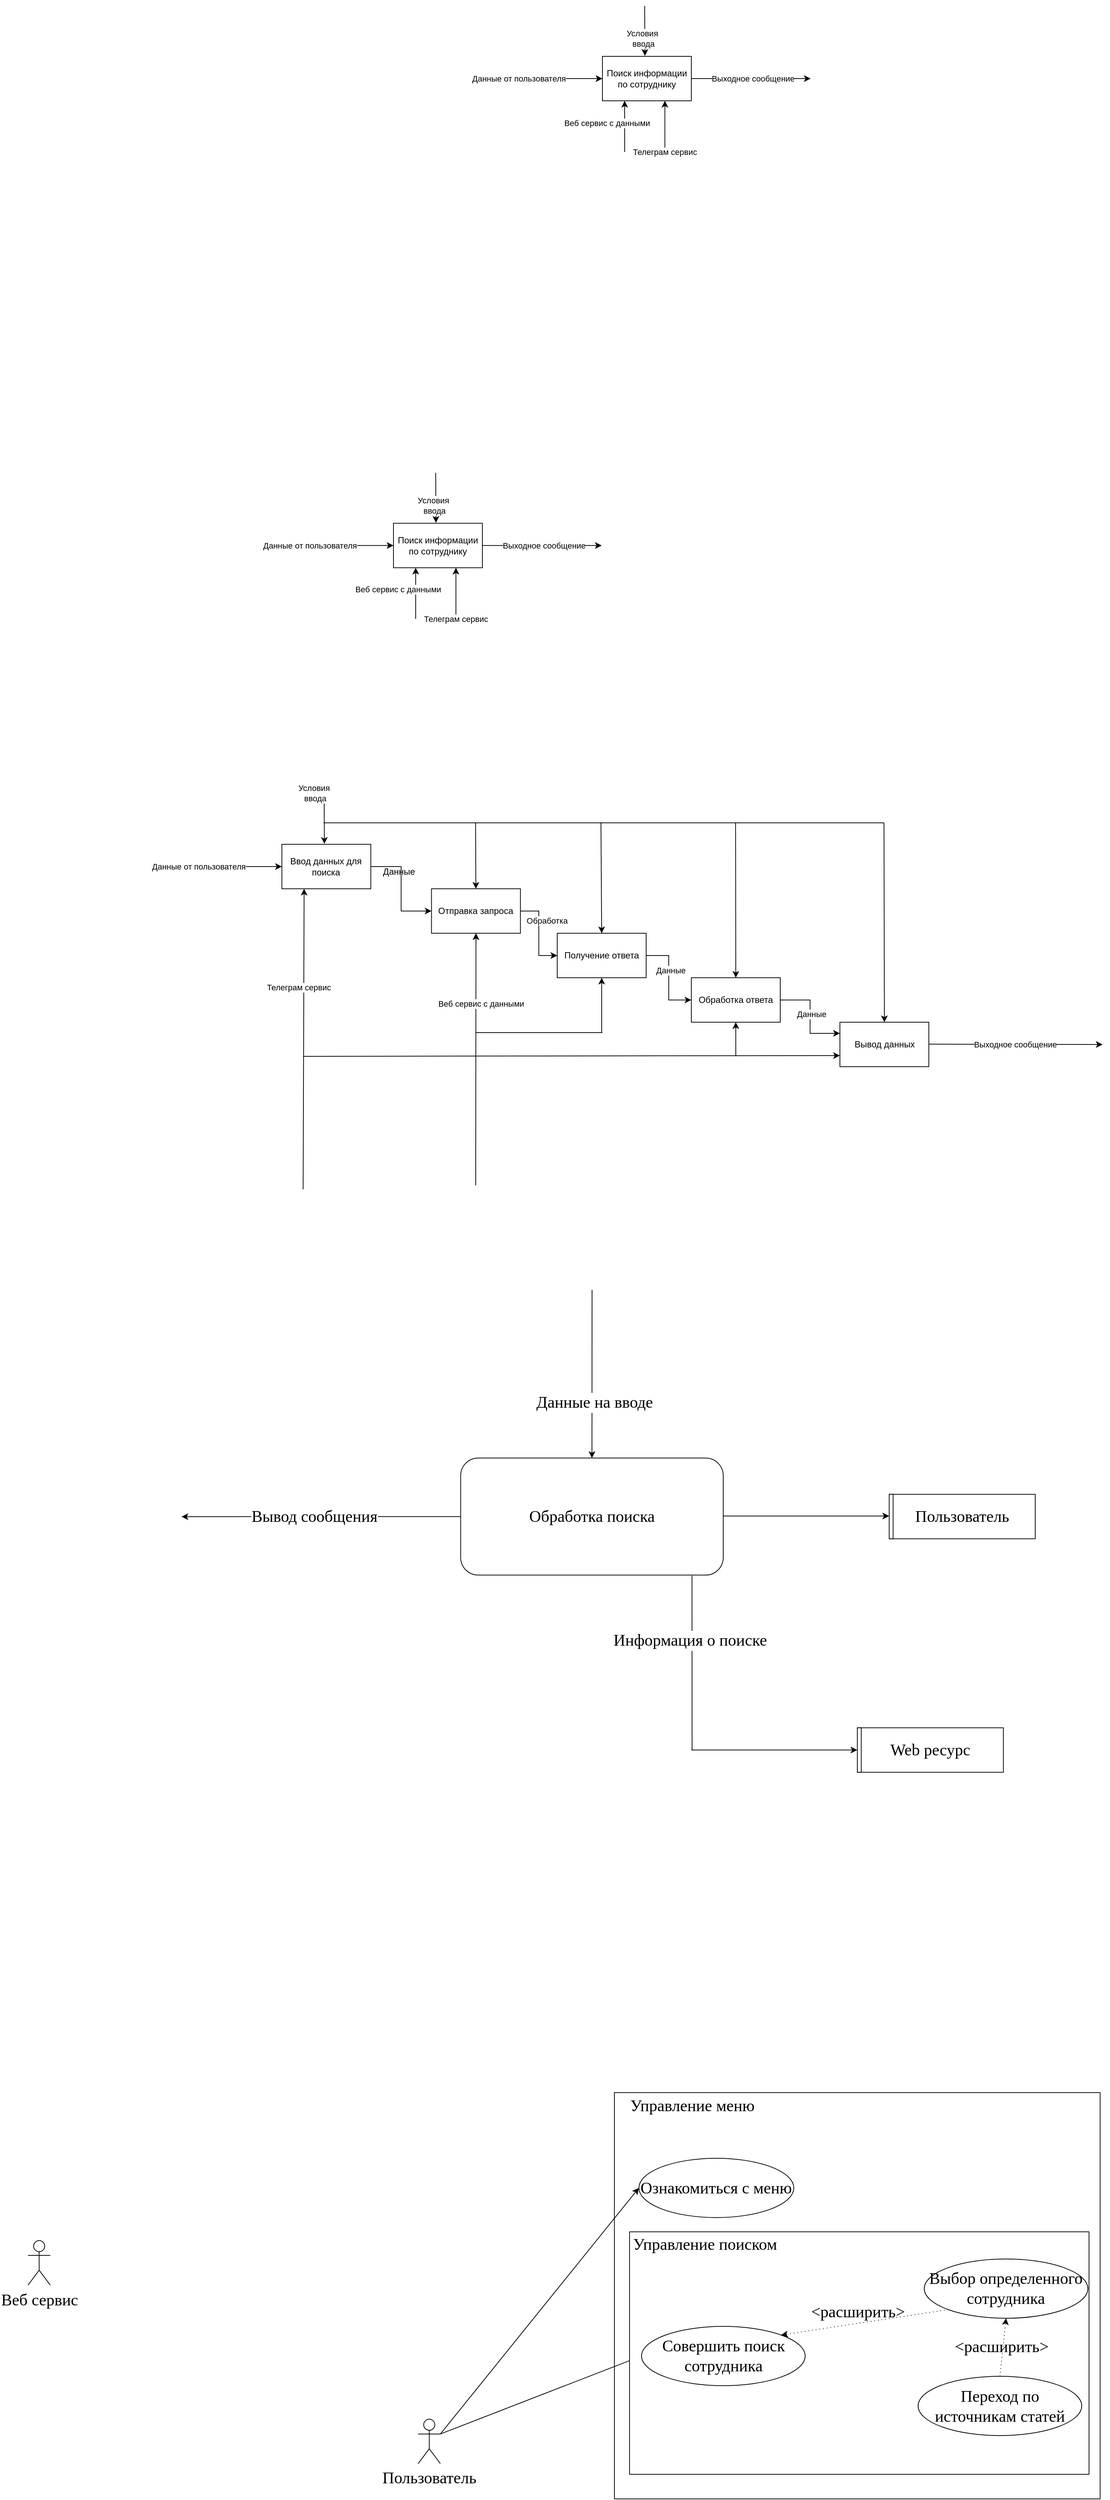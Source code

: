 <mxfile version="17.4.4" type="github">
  <diagram name="Page-1" id="e7e014a7-5840-1c2e-5031-d8a46d1fe8dd">
    <mxGraphModel dx="3200" dy="1089" grid="1" gridSize="1.181" guides="1" tooltips="1" connect="1" arrows="1" fold="1" page="1" pageScale="1" pageWidth="1169" pageHeight="826" background="none" math="0" shadow="0">
      <root>
        <mxCell id="0" />
        <mxCell id="1" parent="0" />
        <mxCell id="YpZlYrM8N79kbtDbUzei-41" value="Поиск информации по сотруднику" style="rounded=0;whiteSpace=wrap;html=1;" vertex="1" parent="1">
          <mxGeometry x="585" y="383" width="120" height="60" as="geometry" />
        </mxCell>
        <mxCell id="YpZlYrM8N79kbtDbUzei-46" value="" style="endArrow=classic;html=1;rounded=0;" edge="1" parent="1">
          <mxGeometry width="50" height="50" relative="1" as="geometry">
            <mxPoint x="472" y="413" as="sourcePoint" />
            <mxPoint x="585" y="413" as="targetPoint" />
          </mxGeometry>
        </mxCell>
        <mxCell id="YpZlYrM8N79kbtDbUzei-52" value="Данные от пользователя" style="edgeLabel;html=1;align=center;verticalAlign=middle;resizable=0;points=[];" vertex="1" connectable="0" parent="YpZlYrM8N79kbtDbUzei-46">
          <mxGeometry x="-0.31" y="-2" relative="1" as="geometry">
            <mxPoint x="-39" y="-2" as="offset" />
          </mxGeometry>
        </mxCell>
        <mxCell id="YpZlYrM8N79kbtDbUzei-47" value="" style="endArrow=classic;html=1;rounded=0;exitX=1;exitY=0.5;exitDx=0;exitDy=0;" edge="1" parent="1" source="YpZlYrM8N79kbtDbUzei-41">
          <mxGeometry width="50" height="50" relative="1" as="geometry">
            <mxPoint x="748" y="444" as="sourcePoint" />
            <mxPoint x="866" y="413" as="targetPoint" />
          </mxGeometry>
        </mxCell>
        <mxCell id="YpZlYrM8N79kbtDbUzei-55" value="Выходное сообщение" style="edgeLabel;html=1;align=center;verticalAlign=middle;resizable=0;points=[];" vertex="1" connectable="0" parent="YpZlYrM8N79kbtDbUzei-47">
          <mxGeometry x="0.545" y="1" relative="1" as="geometry">
            <mxPoint x="-42" y="1" as="offset" />
          </mxGeometry>
        </mxCell>
        <mxCell id="YpZlYrM8N79kbtDbUzei-49" value="" style="endArrow=classic;html=1;rounded=0;entryX=0.478;entryY=-0.011;entryDx=0;entryDy=0;entryPerimeter=0;" edge="1" parent="1" target="YpZlYrM8N79kbtDbUzei-41">
          <mxGeometry width="50" height="50" relative="1" as="geometry">
            <mxPoint x="642" y="315" as="sourcePoint" />
            <mxPoint x="665.41" y="383.0" as="targetPoint" />
          </mxGeometry>
        </mxCell>
        <mxCell id="YpZlYrM8N79kbtDbUzei-53" value="Условия&amp;nbsp;&lt;br&gt;ввода" style="edgeLabel;html=1;align=center;verticalAlign=middle;resizable=0;points=[];" vertex="1" connectable="0" parent="YpZlYrM8N79kbtDbUzei-49">
          <mxGeometry x="0.309" y="-2" relative="1" as="geometry">
            <mxPoint as="offset" />
          </mxGeometry>
        </mxCell>
        <mxCell id="YpZlYrM8N79kbtDbUzei-50" value="Веб сервис с данными" style="endArrow=classic;html=1;rounded=0;entryX=0.25;entryY=1;entryDx=0;entryDy=0;" edge="1" parent="1" target="YpZlYrM8N79kbtDbUzei-41">
          <mxGeometry x="0.147" y="24" width="50" height="50" relative="1" as="geometry">
            <mxPoint x="615" y="512" as="sourcePoint" />
            <mxPoint x="635" y="443" as="targetPoint" />
            <mxPoint as="offset" />
          </mxGeometry>
        </mxCell>
        <mxCell id="YpZlYrM8N79kbtDbUzei-51" value="Телеграм сервис" style="endArrow=classic;html=1;rounded=0;entryX=0.25;entryY=1;entryDx=0;entryDy=0;" edge="1" parent="1">
          <mxGeometry x="-0.995" width="50" height="50" relative="1" as="geometry">
            <mxPoint x="669.29" y="512" as="sourcePoint" />
            <mxPoint x="669.29" y="443" as="targetPoint" />
            <mxPoint as="offset" />
          </mxGeometry>
        </mxCell>
        <mxCell id="YpZlYrM8N79kbtDbUzei-56" value="Поиск информации по сотруднику" style="rounded=0;whiteSpace=wrap;html=1;" vertex="1" parent="1">
          <mxGeometry x="303" y="1012.88" width="120" height="60" as="geometry" />
        </mxCell>
        <mxCell id="YpZlYrM8N79kbtDbUzei-57" value="" style="endArrow=classic;html=1;rounded=0;" edge="1" parent="1">
          <mxGeometry width="50" height="50" relative="1" as="geometry">
            <mxPoint x="190" y="1042.88" as="sourcePoint" />
            <mxPoint x="303" y="1042.88" as="targetPoint" />
          </mxGeometry>
        </mxCell>
        <mxCell id="YpZlYrM8N79kbtDbUzei-58" value="Данные от пользователя" style="edgeLabel;html=1;align=center;verticalAlign=middle;resizable=0;points=[];" vertex="1" connectable="0" parent="YpZlYrM8N79kbtDbUzei-57">
          <mxGeometry x="-0.31" y="-2" relative="1" as="geometry">
            <mxPoint x="-39" y="-2" as="offset" />
          </mxGeometry>
        </mxCell>
        <mxCell id="YpZlYrM8N79kbtDbUzei-59" value="" style="endArrow=classic;html=1;rounded=0;exitX=1;exitY=0.5;exitDx=0;exitDy=0;" edge="1" parent="1" source="YpZlYrM8N79kbtDbUzei-56">
          <mxGeometry width="50" height="50" relative="1" as="geometry">
            <mxPoint x="466" y="1073.88" as="sourcePoint" />
            <mxPoint x="584" y="1042.88" as="targetPoint" />
          </mxGeometry>
        </mxCell>
        <mxCell id="YpZlYrM8N79kbtDbUzei-60" value="Выходное сообщение" style="edgeLabel;html=1;align=center;verticalAlign=middle;resizable=0;points=[];" vertex="1" connectable="0" parent="YpZlYrM8N79kbtDbUzei-59">
          <mxGeometry x="0.545" y="1" relative="1" as="geometry">
            <mxPoint x="-42" y="1" as="offset" />
          </mxGeometry>
        </mxCell>
        <mxCell id="YpZlYrM8N79kbtDbUzei-61" value="" style="endArrow=classic;html=1;rounded=0;entryX=0.478;entryY=-0.011;entryDx=0;entryDy=0;entryPerimeter=0;" edge="1" parent="1" target="YpZlYrM8N79kbtDbUzei-56">
          <mxGeometry width="50" height="50" relative="1" as="geometry">
            <mxPoint x="360" y="944.88" as="sourcePoint" />
            <mxPoint x="383.41" y="1012.88" as="targetPoint" />
          </mxGeometry>
        </mxCell>
        <mxCell id="YpZlYrM8N79kbtDbUzei-62" value="Условия&amp;nbsp;&lt;br&gt;ввода" style="edgeLabel;html=1;align=center;verticalAlign=middle;resizable=0;points=[];" vertex="1" connectable="0" parent="YpZlYrM8N79kbtDbUzei-61">
          <mxGeometry x="0.309" y="-2" relative="1" as="geometry">
            <mxPoint as="offset" />
          </mxGeometry>
        </mxCell>
        <mxCell id="YpZlYrM8N79kbtDbUzei-63" value="Веб сервис с данными" style="endArrow=classic;html=1;rounded=0;entryX=0.25;entryY=1;entryDx=0;entryDy=0;" edge="1" parent="1" target="YpZlYrM8N79kbtDbUzei-56">
          <mxGeometry x="0.147" y="24" width="50" height="50" relative="1" as="geometry">
            <mxPoint x="333.0" y="1141.88" as="sourcePoint" />
            <mxPoint x="353" y="1072.88" as="targetPoint" />
            <mxPoint as="offset" />
          </mxGeometry>
        </mxCell>
        <mxCell id="YpZlYrM8N79kbtDbUzei-64" value="Телеграм сервис" style="endArrow=classic;html=1;rounded=0;entryX=0.25;entryY=1;entryDx=0;entryDy=0;" edge="1" parent="1">
          <mxGeometry x="-0.995" width="50" height="50" relative="1" as="geometry">
            <mxPoint x="387.29" y="1141.88" as="sourcePoint" />
            <mxPoint x="387.29" y="1072.88" as="targetPoint" />
            <mxPoint as="offset" />
          </mxGeometry>
        </mxCell>
        <mxCell id="YpZlYrM8N79kbtDbUzei-107" style="edgeStyle=orthogonalEdgeStyle;rounded=0;orthogonalLoop=1;jettySize=auto;html=1;exitX=1;exitY=0.5;exitDx=0;exitDy=0;strokeWidth=1;" edge="1" parent="1" source="YpZlYrM8N79kbtDbUzei-70" target="YpZlYrM8N79kbtDbUzei-84">
          <mxGeometry relative="1" as="geometry" />
        </mxCell>
        <mxCell id="YpZlYrM8N79kbtDbUzei-111" value="Обработка&lt;br&gt;" style="edgeLabel;html=1;align=center;verticalAlign=middle;resizable=0;points=[];" vertex="1" connectable="0" parent="YpZlYrM8N79kbtDbUzei-107">
          <mxGeometry x="-0.182" y="1" relative="1" as="geometry">
            <mxPoint x="10" y="-7" as="offset" />
          </mxGeometry>
        </mxCell>
        <mxCell id="YpZlYrM8N79kbtDbUzei-70" value="Отправка запроса" style="rounded=0;whiteSpace=wrap;html=1;" vertex="1" parent="1">
          <mxGeometry x="354.33" y="1505.95" width="120" height="60" as="geometry" />
        </mxCell>
        <mxCell id="YpZlYrM8N79kbtDbUzei-106" style="edgeStyle=orthogonalEdgeStyle;rounded=0;orthogonalLoop=1;jettySize=auto;html=1;exitX=1;exitY=0.5;exitDx=0;exitDy=0;entryX=0;entryY=0.5;entryDx=0;entryDy=0;strokeWidth=1;" edge="1" parent="1" source="YpZlYrM8N79kbtDbUzei-75" target="YpZlYrM8N79kbtDbUzei-70">
          <mxGeometry relative="1" as="geometry" />
        </mxCell>
        <mxCell id="YpZlYrM8N79kbtDbUzei-75" value="Ввод данных для поиска" style="rounded=0;whiteSpace=wrap;html=1;" vertex="1" parent="1">
          <mxGeometry x="152.42" y="1445.95" width="120" height="60" as="geometry" />
        </mxCell>
        <mxCell id="YpZlYrM8N79kbtDbUzei-76" value="" style="endArrow=classic;html=1;rounded=0;" edge="1" parent="1">
          <mxGeometry width="50" height="50" relative="1" as="geometry">
            <mxPoint x="39.42" y="1475.95" as="sourcePoint" />
            <mxPoint x="152.42" y="1475.95" as="targetPoint" />
          </mxGeometry>
        </mxCell>
        <mxCell id="YpZlYrM8N79kbtDbUzei-77" value="Данные от пользователя" style="edgeLabel;html=1;align=center;verticalAlign=middle;resizable=0;points=[];" vertex="1" connectable="0" parent="YpZlYrM8N79kbtDbUzei-76">
          <mxGeometry x="-0.31" y="-2" relative="1" as="geometry">
            <mxPoint x="-39" y="-2" as="offset" />
          </mxGeometry>
        </mxCell>
        <mxCell id="YpZlYrM8N79kbtDbUzei-78" value="" style="endArrow=classic;html=1;rounded=0;" edge="1" parent="1">
          <mxGeometry width="50" height="50" relative="1" as="geometry">
            <mxPoint x="1025.51" y="1715.55" as="sourcePoint" />
            <mxPoint x="1260" y="1716" as="targetPoint" />
          </mxGeometry>
        </mxCell>
        <mxCell id="YpZlYrM8N79kbtDbUzei-79" value="Выходное сообщение" style="edgeLabel;html=1;align=center;verticalAlign=middle;resizable=0;points=[];" vertex="1" connectable="0" parent="YpZlYrM8N79kbtDbUzei-78">
          <mxGeometry x="0.545" y="1" relative="1" as="geometry">
            <mxPoint x="-65" y="1" as="offset" />
          </mxGeometry>
        </mxCell>
        <mxCell id="YpZlYrM8N79kbtDbUzei-80" value="" style="endArrow=classic;html=1;rounded=0;entryX=0.478;entryY=-0.011;entryDx=0;entryDy=0;entryPerimeter=0;" edge="1" parent="1" target="YpZlYrM8N79kbtDbUzei-75">
          <mxGeometry width="50" height="50" relative="1" as="geometry">
            <mxPoint x="209.42" y="1377.95" as="sourcePoint" />
            <mxPoint x="232.83" y="1445.95" as="targetPoint" />
          </mxGeometry>
        </mxCell>
        <mxCell id="YpZlYrM8N79kbtDbUzei-81" value="Условия&amp;nbsp;&lt;br&gt;ввода" style="edgeLabel;html=1;align=center;verticalAlign=middle;resizable=0;points=[];" vertex="1" connectable="0" parent="YpZlYrM8N79kbtDbUzei-80">
          <mxGeometry x="0.309" y="-2" relative="1" as="geometry">
            <mxPoint x="-11" y="-45" as="offset" />
          </mxGeometry>
        </mxCell>
        <mxCell id="YpZlYrM8N79kbtDbUzei-82" value="Веб сервис с данными" style="endArrow=classic;html=1;rounded=0;entryX=0.5;entryY=1;entryDx=0;entryDy=0;" edge="1" parent="1" target="YpZlYrM8N79kbtDbUzei-70">
          <mxGeometry x="0.443" y="-7" width="50" height="50" relative="1" as="geometry">
            <mxPoint x="414" y="1906" as="sourcePoint" />
            <mxPoint x="211.99" y="1838.58" as="targetPoint" />
            <mxPoint as="offset" />
          </mxGeometry>
        </mxCell>
        <mxCell id="YpZlYrM8N79kbtDbUzei-83" value="Телеграм сервис" style="endArrow=classic;html=1;rounded=0;entryX=0.25;entryY=1;entryDx=0;entryDy=0;" edge="1" parent="1" target="YpZlYrM8N79kbtDbUzei-75">
          <mxGeometry x="0.342" y="7" width="50" height="50" relative="1" as="geometry">
            <mxPoint x="181.1" y="1911.52" as="sourcePoint" />
            <mxPoint x="181.1" y="1842.52" as="targetPoint" />
            <mxPoint as="offset" />
          </mxGeometry>
        </mxCell>
        <mxCell id="YpZlYrM8N79kbtDbUzei-108" style="edgeStyle=orthogonalEdgeStyle;rounded=0;orthogonalLoop=1;jettySize=auto;html=1;exitX=1;exitY=0.5;exitDx=0;exitDy=0;entryX=0;entryY=0.5;entryDx=0;entryDy=0;strokeWidth=1;" edge="1" parent="1" source="YpZlYrM8N79kbtDbUzei-84" target="YpZlYrM8N79kbtDbUzei-85">
          <mxGeometry relative="1" as="geometry" />
        </mxCell>
        <mxCell id="YpZlYrM8N79kbtDbUzei-112" value="Данные" style="edgeLabel;html=1;align=center;verticalAlign=middle;resizable=0;points=[];" vertex="1" connectable="0" parent="YpZlYrM8N79kbtDbUzei-108">
          <mxGeometry x="-0.165" y="2" relative="1" as="geometry">
            <mxPoint as="offset" />
          </mxGeometry>
        </mxCell>
        <mxCell id="YpZlYrM8N79kbtDbUzei-84" value="Получение ответа" style="rounded=0;whiteSpace=wrap;html=1;" vertex="1" parent="1">
          <mxGeometry x="524.0" y="1565.95" width="120" height="60" as="geometry" />
        </mxCell>
        <mxCell id="YpZlYrM8N79kbtDbUzei-109" style="edgeStyle=orthogonalEdgeStyle;rounded=0;orthogonalLoop=1;jettySize=auto;html=1;exitX=1;exitY=0.5;exitDx=0;exitDy=0;entryX=0;entryY=0.25;entryDx=0;entryDy=0;strokeWidth=1;" edge="1" parent="1" source="YpZlYrM8N79kbtDbUzei-85" target="YpZlYrM8N79kbtDbUzei-86">
          <mxGeometry relative="1" as="geometry" />
        </mxCell>
        <mxCell id="YpZlYrM8N79kbtDbUzei-113" value="Данные" style="edgeLabel;html=1;align=center;verticalAlign=middle;resizable=0;points=[];" vertex="1" connectable="0" parent="YpZlYrM8N79kbtDbUzei-109">
          <mxGeometry x="-0.288" y="2" relative="1" as="geometry">
            <mxPoint x="-1" y="15" as="offset" />
          </mxGeometry>
        </mxCell>
        <mxCell id="YpZlYrM8N79kbtDbUzei-85" value="Обработка ответа" style="rounded=0;whiteSpace=wrap;html=1;" vertex="1" parent="1">
          <mxGeometry x="705.0" y="1625.95" width="120" height="60" as="geometry" />
        </mxCell>
        <mxCell id="YpZlYrM8N79kbtDbUzei-86" value="Вывод данных" style="rounded=0;whiteSpace=wrap;html=1;" vertex="1" parent="1">
          <mxGeometry x="905.51" y="1685.95" width="120" height="60" as="geometry" />
        </mxCell>
        <mxCell id="YpZlYrM8N79kbtDbUzei-90" value="" style="endArrow=none;html=1;rounded=0;" edge="1" parent="1">
          <mxGeometry width="50" height="50" relative="1" as="geometry">
            <mxPoint x="208.66" y="1417" as="sourcePoint" />
            <mxPoint x="965" y="1417" as="targetPoint" />
          </mxGeometry>
        </mxCell>
        <mxCell id="YpZlYrM8N79kbtDbUzei-92" value="" style="endArrow=classic;html=1;rounded=0;strokeWidth=1;entryX=0.5;entryY=0;entryDx=0;entryDy=0;" edge="1" parent="1" target="YpZlYrM8N79kbtDbUzei-84">
          <mxGeometry width="50" height="50" relative="1" as="geometry">
            <mxPoint x="583" y="1417" as="sourcePoint" />
            <mxPoint x="684" y="1610" as="targetPoint" />
          </mxGeometry>
        </mxCell>
        <mxCell id="YpZlYrM8N79kbtDbUzei-93" value="" style="endArrow=classic;html=1;rounded=0;strokeWidth=1;" edge="1" parent="1" target="YpZlYrM8N79kbtDbUzei-70">
          <mxGeometry width="50" height="50" relative="1" as="geometry">
            <mxPoint x="413.827" y="1416.997" as="sourcePoint" />
            <mxPoint x="415" y="1504" as="targetPoint" />
          </mxGeometry>
        </mxCell>
        <mxCell id="YpZlYrM8N79kbtDbUzei-94" value="" style="endArrow=classic;html=1;rounded=0;strokeWidth=1;entryX=0.5;entryY=0;entryDx=0;entryDy=0;" edge="1" parent="1" target="YpZlYrM8N79kbtDbUzei-85">
          <mxGeometry width="50" height="50" relative="1" as="geometry">
            <mxPoint x="764.684" y="1416.994" as="sourcePoint" />
            <mxPoint x="765.06" y="1505.947" as="targetPoint" />
          </mxGeometry>
        </mxCell>
        <mxCell id="YpZlYrM8N79kbtDbUzei-95" value="" style="endArrow=classic;html=1;rounded=0;strokeWidth=1;entryX=0.5;entryY=0;entryDx=0;entryDy=0;" edge="1" parent="1" target="YpZlYrM8N79kbtDbUzei-86">
          <mxGeometry width="50" height="50" relative="1" as="geometry">
            <mxPoint x="965" y="1417" as="sourcePoint" />
            <mxPoint x="976.687" y="1625.947" as="targetPoint" />
          </mxGeometry>
        </mxCell>
        <mxCell id="YpZlYrM8N79kbtDbUzei-96" value="" style="endArrow=classic;html=1;rounded=0;strokeWidth=1;entryX=0;entryY=0.75;entryDx=0;entryDy=0;" edge="1" parent="1" target="YpZlYrM8N79kbtDbUzei-86">
          <mxGeometry width="50" height="50" relative="1" as="geometry">
            <mxPoint x="181" y="1732" as="sourcePoint" />
            <mxPoint x="444" y="1713" as="targetPoint" />
          </mxGeometry>
        </mxCell>
        <mxCell id="YpZlYrM8N79kbtDbUzei-97" value="" style="endArrow=classic;html=1;rounded=0;strokeWidth=1;entryX=0.5;entryY=1;entryDx=0;entryDy=0;" edge="1" parent="1" target="YpZlYrM8N79kbtDbUzei-85">
          <mxGeometry width="50" height="50" relative="1" as="geometry">
            <mxPoint x="765" y="1731" as="sourcePoint" />
            <mxPoint x="813.78" y="1681.1" as="targetPoint" />
          </mxGeometry>
        </mxCell>
        <mxCell id="YpZlYrM8N79kbtDbUzei-104" value="" style="endArrow=classic;html=1;rounded=0;strokeWidth=1;entryX=0.5;entryY=1;entryDx=0;entryDy=0;" edge="1" parent="1" target="YpZlYrM8N79kbtDbUzei-84">
          <mxGeometry width="50" height="50" relative="1" as="geometry">
            <mxPoint x="584" y="1700" as="sourcePoint" />
            <mxPoint x="495" y="1722" as="targetPoint" />
          </mxGeometry>
        </mxCell>
        <mxCell id="YpZlYrM8N79kbtDbUzei-105" value="" style="endArrow=none;html=1;rounded=0;strokeWidth=1;" edge="1" parent="1">
          <mxGeometry width="50" height="50" relative="1" as="geometry">
            <mxPoint x="414" y="1700" as="sourcePoint" />
            <mxPoint x="585" y="1700" as="targetPoint" />
          </mxGeometry>
        </mxCell>
        <mxCell id="YpZlYrM8N79kbtDbUzei-110" value="Данные" style="text;html=1;align=center;verticalAlign=middle;resizable=0;points=[];autosize=1;strokeColor=none;fillColor=none;" vertex="1" parent="1">
          <mxGeometry x="282.763" y="1473.438" width="53.543" height="18.898" as="geometry" />
        </mxCell>
        <mxCell id="YpZlYrM8N79kbtDbUzei-118" value="Web ресурс" style="rounded=0;whiteSpace=wrap;html=1;fontFamily=Times New Roman;fontSize=22;" vertex="1" parent="1">
          <mxGeometry x="929.25" y="2637.79" width="196.85" height="60" as="geometry" />
        </mxCell>
        <mxCell id="YpZlYrM8N79kbtDbUzei-119" value="" style="rounded=0;whiteSpace=wrap;html=1;fontFamily=Times New Roman;fontSize=22;" vertex="1" parent="1">
          <mxGeometry x="929" y="2637.79" width="5.29" height="60" as="geometry" />
        </mxCell>
        <mxCell id="YpZlYrM8N79kbtDbUzei-121" value="" style="endArrow=classic;html=1;rounded=0;strokeWidth=1;entryX=0;entryY=0.5;entryDx=0;entryDy=0;fontFamily=Times New Roman;fontSize=22;" edge="1" parent="1" target="YpZlYrM8N79kbtDbUzei-119">
          <mxGeometry width="50" height="50" relative="1" as="geometry">
            <mxPoint x="705" y="2667.79" as="sourcePoint" />
            <mxPoint x="755" y="2680.79" as="targetPoint" />
          </mxGeometry>
        </mxCell>
        <mxCell id="YpZlYrM8N79kbtDbUzei-122" value="" style="endArrow=classic;html=1;rounded=0;strokeWidth=1;entryX=0;entryY=0.5;entryDx=0;entryDy=0;fontFamily=Times New Roman;fontSize=22;" edge="1" parent="1">
          <mxGeometry width="50" height="50" relative="1" as="geometry">
            <mxPoint x="748" y="2352.16" as="sourcePoint" />
            <mxPoint x="972" y="2352.16" as="targetPoint" />
          </mxGeometry>
        </mxCell>
        <mxCell id="YpZlYrM8N79kbtDbUzei-136" value="" style="edgeStyle=orthogonalEdgeStyle;rounded=0;orthogonalLoop=1;jettySize=auto;html=1;fontFamily=Times New Roman;fontSize=22;strokeWidth=1;" edge="1" parent="1" source="YpZlYrM8N79kbtDbUzei-123">
          <mxGeometry relative="1" as="geometry">
            <mxPoint x="17" y="2353" as="targetPoint" />
          </mxGeometry>
        </mxCell>
        <mxCell id="YpZlYrM8N79kbtDbUzei-137" value="Вывод сообщения" style="edgeLabel;html=1;align=center;verticalAlign=middle;resizable=0;points=[];fontSize=22;fontFamily=Times New Roman;" vertex="1" connectable="0" parent="YpZlYrM8N79kbtDbUzei-136">
          <mxGeometry x="0.053" y="-1" relative="1" as="geometry">
            <mxPoint as="offset" />
          </mxGeometry>
        </mxCell>
        <mxCell id="YpZlYrM8N79kbtDbUzei-123" value="Обработка поиска" style="rounded=1;whiteSpace=wrap;html=1;fontFamily=Times New Roman;fontSize=22;" vertex="1" parent="1">
          <mxGeometry x="393.7" y="2273.86" width="354.33" height="157.94" as="geometry" />
        </mxCell>
        <mxCell id="YpZlYrM8N79kbtDbUzei-124" value="" style="endArrow=classic;html=1;rounded=0;strokeWidth=1;entryX=0.5;entryY=0;entryDx=0;entryDy=0;fontFamily=Times New Roman;fontSize=22;" edge="1" parent="1" target="YpZlYrM8N79kbtDbUzei-123">
          <mxGeometry width="50" height="50" relative="1" as="geometry">
            <mxPoint x="571" y="2047" as="sourcePoint" />
            <mxPoint x="759" y="2441" as="targetPoint" />
          </mxGeometry>
        </mxCell>
        <mxCell id="YpZlYrM8N79kbtDbUzei-130" value="Данные на вводе" style="edgeLabel;html=1;align=center;verticalAlign=middle;resizable=0;points=[];fontSize=22;fontFamily=Times New Roman;" vertex="1" connectable="0" parent="YpZlYrM8N79kbtDbUzei-124">
          <mxGeometry x="0.337" y="3" relative="1" as="geometry">
            <mxPoint as="offset" />
          </mxGeometry>
        </mxCell>
        <mxCell id="YpZlYrM8N79kbtDbUzei-128" value="Пользователь" style="rounded=0;whiteSpace=wrap;html=1;fontFamily=Times New Roman;fontSize=22;" vertex="1" parent="1">
          <mxGeometry x="972.25" y="2322.83" width="196.85" height="60" as="geometry" />
        </mxCell>
        <mxCell id="YpZlYrM8N79kbtDbUzei-129" value="" style="rounded=0;whiteSpace=wrap;html=1;fontFamily=Times New Roman;fontSize=22;" vertex="1" parent="1">
          <mxGeometry x="972" y="2322.83" width="5.29" height="60" as="geometry" />
        </mxCell>
        <mxCell id="YpZlYrM8N79kbtDbUzei-132" value="" style="endArrow=none;html=1;rounded=0;fontFamily=Times New Roman;fontSize=22;strokeWidth=1;entryX=0.881;entryY=1.005;entryDx=0;entryDy=0;entryPerimeter=0;" edge="1" parent="1" target="YpZlYrM8N79kbtDbUzei-123">
          <mxGeometry width="50" height="50" relative="1" as="geometry">
            <mxPoint x="706" y="2668" as="sourcePoint" />
            <mxPoint x="727" y="2590" as="targetPoint" />
          </mxGeometry>
        </mxCell>
        <mxCell id="YpZlYrM8N79kbtDbUzei-133" value="Информация о поиске" style="edgeLabel;html=1;align=center;verticalAlign=middle;resizable=0;points=[];fontSize=22;fontFamily=Times New Roman;" vertex="1" connectable="0" parent="YpZlYrM8N79kbtDbUzei-132">
          <mxGeometry x="0.256" y="3" relative="1" as="geometry">
            <mxPoint as="offset" />
          </mxGeometry>
        </mxCell>
        <mxCell id="YpZlYrM8N79kbtDbUzei-138" value="Пользователь" style="shape=umlActor;verticalLabelPosition=bottom;verticalAlign=top;html=1;outlineConnect=0;fontFamily=Times New Roman;fontSize=22;" vertex="1" parent="1">
          <mxGeometry x="336.31" y="3570.47" width="30" height="60" as="geometry" />
        </mxCell>
        <mxCell id="YpZlYrM8N79kbtDbUzei-139" value="Веб сервис&lt;br&gt;" style="shape=umlActor;verticalLabelPosition=bottom;verticalAlign=top;html=1;outlineConnect=0;fontFamily=Times New Roman;fontSize=22;" vertex="1" parent="1">
          <mxGeometry x="-190.16" y="3329.52" width="30" height="60" as="geometry" />
        </mxCell>
        <mxCell id="YpZlYrM8N79kbtDbUzei-142" value="" style="rounded=0;whiteSpace=wrap;html=1;fontFamily=Times New Roman;fontSize=22;" vertex="1" parent="1">
          <mxGeometry x="601.18" y="3129.91" width="655.51" height="548.04" as="geometry" />
        </mxCell>
        <mxCell id="YpZlYrM8N79kbtDbUzei-144" value="Ознакомиться с меню" style="ellipse;whiteSpace=wrap;html=1;fontFamily=Times New Roman;fontSize=22;" vertex="1" parent="1">
          <mxGeometry x="634.25" y="3218.5" width="209.06" height="80" as="geometry" />
        </mxCell>
        <mxCell id="YpZlYrM8N79kbtDbUzei-157" value="" style="endArrow=classic;html=1;rounded=0;fontFamily=Times New Roman;fontSize=22;strokeWidth=1;entryX=0;entryY=0.5;entryDx=0;entryDy=0;exitX=1;exitY=0.333;exitDx=0;exitDy=0;exitPerimeter=0;" edge="1" parent="1" source="YpZlYrM8N79kbtDbUzei-138" target="YpZlYrM8N79kbtDbUzei-144">
          <mxGeometry width="50" height="50" relative="1" as="geometry">
            <mxPoint x="514" y="3629" as="sourcePoint" />
            <mxPoint x="564" y="3579" as="targetPoint" />
          </mxGeometry>
        </mxCell>
        <mxCell id="YpZlYrM8N79kbtDbUzei-158" value="" style="endArrow=classic;html=1;rounded=0;fontFamily=Times New Roman;fontSize=22;strokeWidth=1;exitX=1;exitY=0.333;exitDx=0;exitDy=0;exitPerimeter=0;entryX=0;entryY=0.5;entryDx=0;entryDy=0;" edge="1" parent="1" source="YpZlYrM8N79kbtDbUzei-138" target="YpZlYrM8N79kbtDbUzei-166">
          <mxGeometry width="50" height="50" relative="1" as="geometry">
            <mxPoint x="562" y="3678" as="sourcePoint" />
            <mxPoint x="511" y="3491" as="targetPoint" />
          </mxGeometry>
        </mxCell>
        <mxCell id="YpZlYrM8N79kbtDbUzei-160" value="Управление меню" style="text;html=1;strokeColor=none;fillColor=none;align=center;verticalAlign=middle;whiteSpace=wrap;rounded=0;fontFamily=Times New Roman;fontSize=22;" vertex="1" parent="1">
          <mxGeometry x="530.31" y="3133.46" width="353.15" height="30" as="geometry" />
        </mxCell>
        <mxCell id="YpZlYrM8N79kbtDbUzei-161" value="" style="rounded=0;whiteSpace=wrap;html=1;fontFamily=Times New Roman;fontSize=22;" vertex="1" parent="1">
          <mxGeometry x="621.6" y="3317.71" width="620.08" height="327.16" as="geometry" />
        </mxCell>
        <mxCell id="YpZlYrM8N79kbtDbUzei-166" value="Совершить поиск сотрудника" style="ellipse;whiteSpace=wrap;html=1;fontFamily=Times New Roman;fontSize=22;" vertex="1" parent="1">
          <mxGeometry x="637.79" y="3445.27" width="220.86" height="80" as="geometry" />
        </mxCell>
        <mxCell id="YpZlYrM8N79kbtDbUzei-167" value="Выбор определенного сотрудника" style="ellipse;whiteSpace=wrap;html=1;fontFamily=Times New Roman;fontSize=22;" vertex="1" parent="1">
          <mxGeometry x="1019.291" y="3354.321" width="220.86" height="80" as="geometry" />
        </mxCell>
        <mxCell id="YpZlYrM8N79kbtDbUzei-169" value="" style="endArrow=classic;html=1;rounded=0;fontFamily=Times New Roman;fontSize=22;strokeWidth=1;entryX=1;entryY=0;entryDx=0;entryDy=0;exitX=0;exitY=1;exitDx=0;exitDy=0;dashed=1;dashPattern=1 4;startArrow=none;" edge="1" parent="1" source="YpZlYrM8N79kbtDbUzei-167" target="YpZlYrM8N79kbtDbUzei-166">
          <mxGeometry width="50" height="50" relative="1" as="geometry">
            <mxPoint x="916.09" y="3639.65" as="sourcePoint" />
            <mxPoint x="966.09" y="3589.65" as="targetPoint" />
          </mxGeometry>
        </mxCell>
        <mxCell id="YpZlYrM8N79kbtDbUzei-171" value="Управление поиском" style="text;html=1;strokeColor=none;fillColor=none;align=center;verticalAlign=middle;whiteSpace=wrap;rounded=0;fontFamily=Times New Roman;fontSize=22;" vertex="1" parent="1">
          <mxGeometry x="546.851" y="3320.071" width="353.15" height="30" as="geometry" />
        </mxCell>
        <mxCell id="YpZlYrM8N79kbtDbUzei-172" value="Переход по источникам статей" style="ellipse;whiteSpace=wrap;html=1;fontFamily=Times New Roman;fontSize=22;" vertex="1" parent="1">
          <mxGeometry x="1011.022" y="3512.592" width="220.86" height="80" as="geometry" />
        </mxCell>
        <mxCell id="YpZlYrM8N79kbtDbUzei-173" value="&amp;lt;расширить&amp;gt;" style="text;html=1;strokeColor=none;fillColor=none;align=center;verticalAlign=middle;whiteSpace=wrap;rounded=0;fontFamily=Times New Roman;fontSize=22;" vertex="1" parent="1">
          <mxGeometry x="1093.701" y="3458.261" width="60" height="30" as="geometry" />
        </mxCell>
        <mxCell id="YpZlYrM8N79kbtDbUzei-168" value="&amp;lt;расширить&amp;gt;" style="text;html=1;strokeColor=none;fillColor=none;align=center;verticalAlign=middle;whiteSpace=wrap;rounded=0;fontFamily=Times New Roman;fontSize=22;" vertex="1" parent="1">
          <mxGeometry x="900.0" y="3411.02" width="60" height="30" as="geometry" />
        </mxCell>
        <mxCell id="YpZlYrM8N79kbtDbUzei-176" value="" style="endArrow=classic;html=1;rounded=0;fontFamily=Times New Roman;fontSize=22;strokeWidth=1;entryX=0.5;entryY=1;entryDx=0;entryDy=0;exitX=0.5;exitY=0;exitDx=0;exitDy=0;dashed=1;dashPattern=1 4;startArrow=none;" edge="1" parent="1" source="YpZlYrM8N79kbtDbUzei-172" target="YpZlYrM8N79kbtDbUzei-167">
          <mxGeometry width="50" height="50" relative="1" as="geometry">
            <mxPoint x="1139.65" y="3480.703" as="sourcePoint" />
            <mxPoint x="914.173" y="3515.03" as="targetPoint" />
          </mxGeometry>
        </mxCell>
      </root>
    </mxGraphModel>
  </diagram>
</mxfile>
